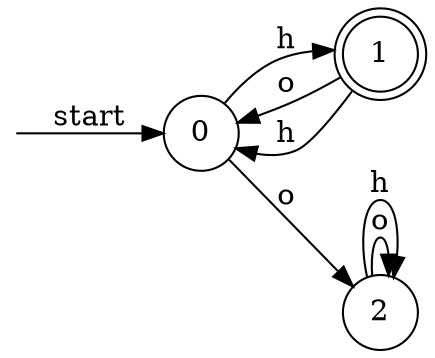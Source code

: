 digraph dfa {
    rankdir = LR;
    node [shape = circle];
    __start [style = invis, shape = point];
    __start -> "0" [ label = "start" ];
    node [shape = doublecircle]; "1"
    node [shape = circle];
    "0" -> "2" [ label = "o" ];
    "0" -> "1" [ label = "h" ];
    "2" -> "2" [ label = "o" ];
    "2" -> "2" [ label = "h" ];
    "1" -> "0" [ label = "o" ];
    "1" -> "0" [ label = "h" ];
}
